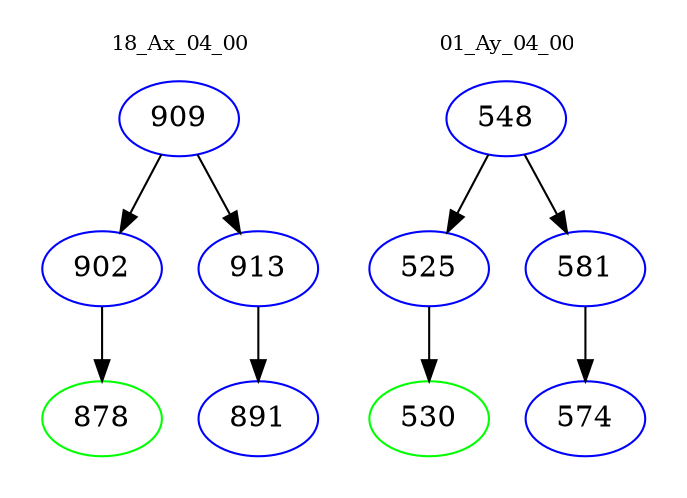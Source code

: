 digraph{
subgraph cluster_0 {
color = white
label = "18_Ax_04_00";
fontsize=10;
T0_909 [label="909", color="blue"]
T0_909 -> T0_902 [color="black"]
T0_902 [label="902", color="blue"]
T0_902 -> T0_878 [color="black"]
T0_878 [label="878", color="green"]
T0_909 -> T0_913 [color="black"]
T0_913 [label="913", color="blue"]
T0_913 -> T0_891 [color="black"]
T0_891 [label="891", color="blue"]
}
subgraph cluster_1 {
color = white
label = "01_Ay_04_00";
fontsize=10;
T1_548 [label="548", color="blue"]
T1_548 -> T1_525 [color="black"]
T1_525 [label="525", color="blue"]
T1_525 -> T1_530 [color="black"]
T1_530 [label="530", color="green"]
T1_548 -> T1_581 [color="black"]
T1_581 [label="581", color="blue"]
T1_581 -> T1_574 [color="black"]
T1_574 [label="574", color="blue"]
}
}
